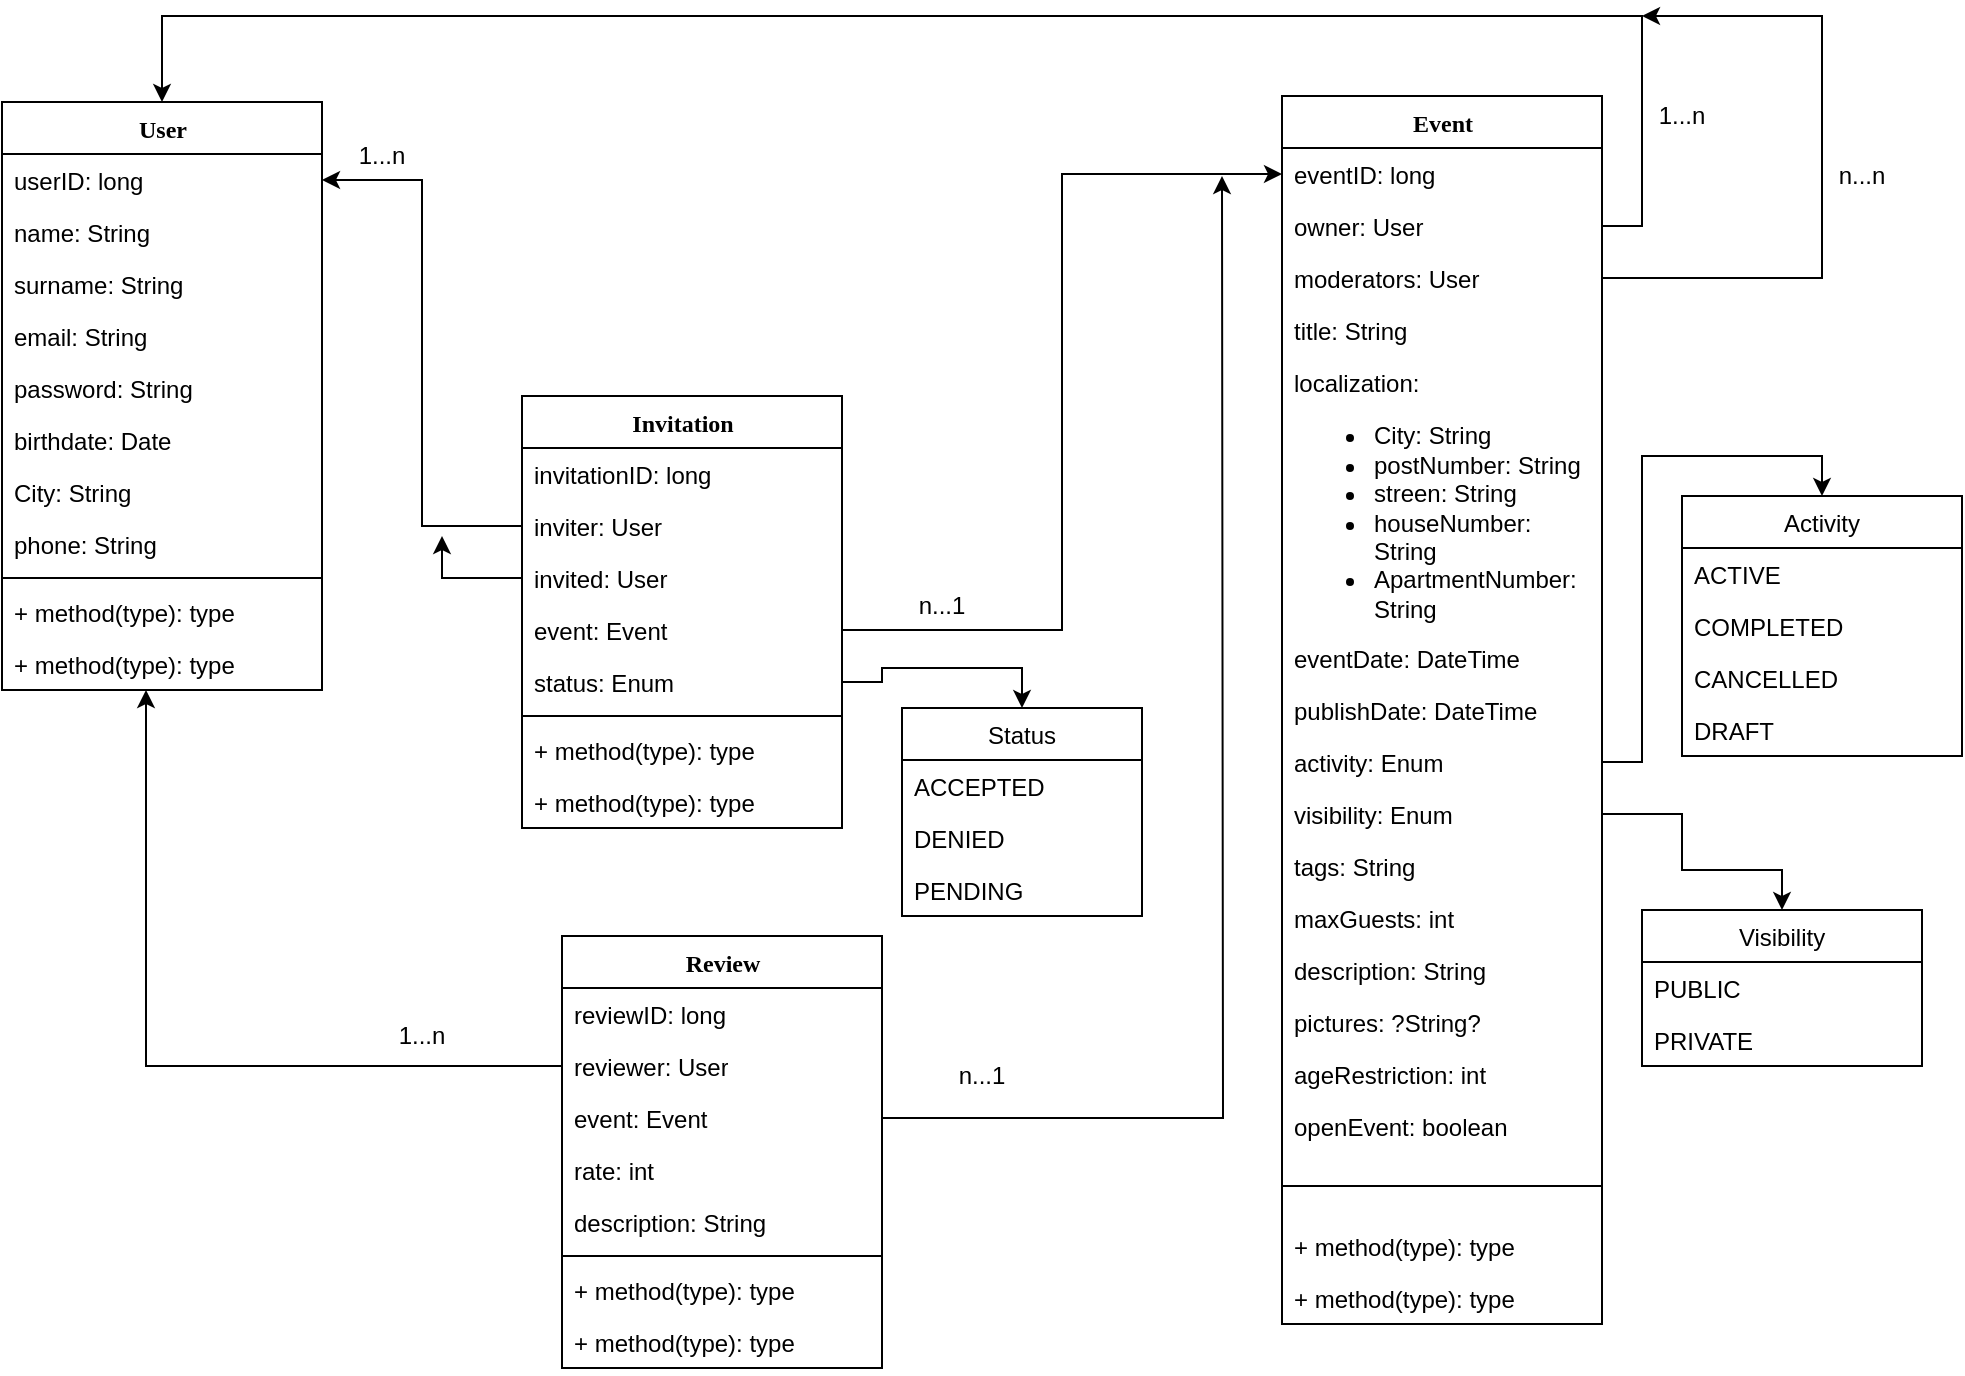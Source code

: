 <mxfile version="14.5.1" type="device"><diagram name="Page-1" id="9f46799a-70d6-7492-0946-bef42562c5a5"><mxGraphModel dx="1086" dy="966" grid="1" gridSize="10" guides="1" tooltips="1" connect="1" arrows="1" fold="1" page="1" pageScale="1" pageWidth="1100" pageHeight="850" background="#ffffff" math="0" shadow="0"><root><mxCell id="0"/><mxCell id="1" parent="0"/><mxCell id="78961159f06e98e8-17" value="User" style="swimlane;html=1;fontStyle=1;align=center;verticalAlign=top;childLayout=stackLayout;horizontal=1;startSize=26;horizontalStack=0;resizeParent=1;resizeLast=0;collapsible=1;marginBottom=0;swimlaneFillColor=#ffffff;rounded=0;shadow=0;comic=0;labelBackgroundColor=none;strokeWidth=1;fillColor=none;fontFamily=Verdana;fontSize=12" parent="1" vertex="1"><mxGeometry x="90" y="83" width="160" height="294" as="geometry"/></mxCell><mxCell id="byeKaJNcgahh-NzkKcAR-1" value="userID: long" style="text;html=1;strokeColor=none;fillColor=none;align=left;verticalAlign=top;spacingLeft=4;spacingRight=4;whiteSpace=wrap;overflow=hidden;rotatable=0;points=[[0,0.5],[1,0.5]];portConstraint=eastwest;" parent="78961159f06e98e8-17" vertex="1"><mxGeometry y="26" width="160" height="26" as="geometry"/></mxCell><mxCell id="78961159f06e98e8-23" value="name: String" style="text;html=1;strokeColor=none;fillColor=none;align=left;verticalAlign=top;spacingLeft=4;spacingRight=4;whiteSpace=wrap;overflow=hidden;rotatable=0;points=[[0,0.5],[1,0.5]];portConstraint=eastwest;" parent="78961159f06e98e8-17" vertex="1"><mxGeometry y="52" width="160" height="26" as="geometry"/></mxCell><mxCell id="78961159f06e98e8-25" value="surname: String" style="text;html=1;strokeColor=none;fillColor=none;align=left;verticalAlign=top;spacingLeft=4;spacingRight=4;whiteSpace=wrap;overflow=hidden;rotatable=0;points=[[0,0.5],[1,0.5]];portConstraint=eastwest;" parent="78961159f06e98e8-17" vertex="1"><mxGeometry y="78" width="160" height="26" as="geometry"/></mxCell><mxCell id="78961159f06e98e8-26" value="email: String" style="text;html=1;strokeColor=none;fillColor=none;align=left;verticalAlign=top;spacingLeft=4;spacingRight=4;whiteSpace=wrap;overflow=hidden;rotatable=0;points=[[0,0.5],[1,0.5]];portConstraint=eastwest;" parent="78961159f06e98e8-17" vertex="1"><mxGeometry y="104" width="160" height="26" as="geometry"/></mxCell><mxCell id="78961159f06e98e8-24" value="password: String" style="text;html=1;strokeColor=none;fillColor=none;align=left;verticalAlign=top;spacingLeft=4;spacingRight=4;whiteSpace=wrap;overflow=hidden;rotatable=0;points=[[0,0.5],[1,0.5]];portConstraint=eastwest;" parent="78961159f06e98e8-17" vertex="1"><mxGeometry y="130" width="160" height="26" as="geometry"/></mxCell><mxCell id="5B1yxOeJR8cR1YY5RLa0-19" value="birthdate: Date" style="text;html=1;strokeColor=none;fillColor=none;align=left;verticalAlign=top;spacingLeft=4;spacingRight=4;whiteSpace=wrap;overflow=hidden;rotatable=0;points=[[0,0.5],[1,0.5]];portConstraint=eastwest;" parent="78961159f06e98e8-17" vertex="1"><mxGeometry y="156" width="160" height="26" as="geometry"/></mxCell><mxCell id="5B1yxOeJR8cR1YY5RLa0-21" value="City: String" style="text;html=1;strokeColor=none;fillColor=none;align=left;verticalAlign=top;spacingLeft=4;spacingRight=4;whiteSpace=wrap;overflow=hidden;rotatable=0;points=[[0,0.5],[1,0.5]];portConstraint=eastwest;" parent="78961159f06e98e8-17" vertex="1"><mxGeometry y="182" width="160" height="26" as="geometry"/></mxCell><mxCell id="5B1yxOeJR8cR1YY5RLa0-22" value="phone: String" style="text;html=1;strokeColor=none;fillColor=none;align=left;verticalAlign=top;spacingLeft=4;spacingRight=4;whiteSpace=wrap;overflow=hidden;rotatable=0;points=[[0,0.5],[1,0.5]];portConstraint=eastwest;" parent="78961159f06e98e8-17" vertex="1"><mxGeometry y="208" width="160" height="26" as="geometry"/></mxCell><mxCell id="78961159f06e98e8-19" value="" style="line;html=1;strokeWidth=1;fillColor=none;align=left;verticalAlign=middle;spacingTop=-1;spacingLeft=3;spacingRight=3;rotatable=0;labelPosition=right;points=[];portConstraint=eastwest;" parent="78961159f06e98e8-17" vertex="1"><mxGeometry y="234" width="160" height="8" as="geometry"/></mxCell><mxCell id="78961159f06e98e8-20" value="+ method(type): type" style="text;html=1;strokeColor=none;fillColor=none;align=left;verticalAlign=top;spacingLeft=4;spacingRight=4;whiteSpace=wrap;overflow=hidden;rotatable=0;points=[[0,0.5],[1,0.5]];portConstraint=eastwest;" parent="78961159f06e98e8-17" vertex="1"><mxGeometry y="242" width="160" height="26" as="geometry"/></mxCell><mxCell id="78961159f06e98e8-27" value="+ method(type): type" style="text;html=1;strokeColor=none;fillColor=none;align=left;verticalAlign=top;spacingLeft=4;spacingRight=4;whiteSpace=wrap;overflow=hidden;rotatable=0;points=[[0,0.5],[1,0.5]];portConstraint=eastwest;" parent="78961159f06e98e8-17" vertex="1"><mxGeometry y="268" width="160" height="26" as="geometry"/></mxCell><mxCell id="5B1yxOeJR8cR1YY5RLa0-23" value="Review" style="swimlane;html=1;fontStyle=1;align=center;verticalAlign=top;childLayout=stackLayout;horizontal=1;startSize=26;horizontalStack=0;resizeParent=1;resizeLast=0;collapsible=1;marginBottom=0;swimlaneFillColor=#ffffff;rounded=0;shadow=0;comic=0;labelBackgroundColor=none;strokeWidth=1;fillColor=none;fontFamily=Verdana;fontSize=12" parent="1" vertex="1"><mxGeometry x="370" y="500" width="160" height="216" as="geometry"/></mxCell><mxCell id="byeKaJNcgahh-NzkKcAR-5" value="reviewID: long" style="text;html=1;strokeColor=none;fillColor=none;align=left;verticalAlign=top;spacingLeft=4;spacingRight=4;whiteSpace=wrap;overflow=hidden;rotatable=0;points=[[0,0.5],[1,0.5]];portConstraint=eastwest;" parent="5B1yxOeJR8cR1YY5RLa0-23" vertex="1"><mxGeometry y="26" width="160" height="26" as="geometry"/></mxCell><mxCell id="5B1yxOeJR8cR1YY5RLa0-24" value="reviewer: User" style="text;html=1;strokeColor=none;fillColor=none;align=left;verticalAlign=top;spacingLeft=4;spacingRight=4;whiteSpace=wrap;overflow=hidden;rotatable=0;points=[[0,0.5],[1,0.5]];portConstraint=eastwest;" parent="5B1yxOeJR8cR1YY5RLa0-23" vertex="1"><mxGeometry y="52" width="160" height="26" as="geometry"/></mxCell><mxCell id="5B1yxOeJR8cR1YY5RLa0-25" value="event: Event" style="text;html=1;strokeColor=none;fillColor=none;align=left;verticalAlign=top;spacingLeft=4;spacingRight=4;whiteSpace=wrap;overflow=hidden;rotatable=0;points=[[0,0.5],[1,0.5]];portConstraint=eastwest;" parent="5B1yxOeJR8cR1YY5RLa0-23" vertex="1"><mxGeometry y="78" width="160" height="26" as="geometry"/></mxCell><mxCell id="5B1yxOeJR8cR1YY5RLa0-26" value="rate: int" style="text;html=1;strokeColor=none;fillColor=none;align=left;verticalAlign=top;spacingLeft=4;spacingRight=4;whiteSpace=wrap;overflow=hidden;rotatable=0;points=[[0,0.5],[1,0.5]];portConstraint=eastwest;" parent="5B1yxOeJR8cR1YY5RLa0-23" vertex="1"><mxGeometry y="104" width="160" height="26" as="geometry"/></mxCell><mxCell id="5B1yxOeJR8cR1YY5RLa0-27" value="description: String" style="text;html=1;strokeColor=none;fillColor=none;align=left;verticalAlign=top;spacingLeft=4;spacingRight=4;whiteSpace=wrap;overflow=hidden;rotatable=0;points=[[0,0.5],[1,0.5]];portConstraint=eastwest;" parent="5B1yxOeJR8cR1YY5RLa0-23" vertex="1"><mxGeometry y="130" width="160" height="26" as="geometry"/></mxCell><mxCell id="5B1yxOeJR8cR1YY5RLa0-29" value="" style="line;html=1;strokeWidth=1;fillColor=none;align=left;verticalAlign=middle;spacingTop=-1;spacingLeft=3;spacingRight=3;rotatable=0;labelPosition=right;points=[];portConstraint=eastwest;" parent="5B1yxOeJR8cR1YY5RLa0-23" vertex="1"><mxGeometry y="156" width="160" height="8" as="geometry"/></mxCell><mxCell id="5B1yxOeJR8cR1YY5RLa0-30" value="+ method(type): type" style="text;html=1;strokeColor=none;fillColor=none;align=left;verticalAlign=top;spacingLeft=4;spacingRight=4;whiteSpace=wrap;overflow=hidden;rotatable=0;points=[[0,0.5],[1,0.5]];portConstraint=eastwest;" parent="5B1yxOeJR8cR1YY5RLa0-23" vertex="1"><mxGeometry y="164" width="160" height="26" as="geometry"/></mxCell><mxCell id="5B1yxOeJR8cR1YY5RLa0-31" value="+ method(type): type" style="text;html=1;strokeColor=none;fillColor=none;align=left;verticalAlign=top;spacingLeft=4;spacingRight=4;whiteSpace=wrap;overflow=hidden;rotatable=0;points=[[0,0.5],[1,0.5]];portConstraint=eastwest;" parent="5B1yxOeJR8cR1YY5RLa0-23" vertex="1"><mxGeometry y="190" width="160" height="26" as="geometry"/></mxCell><mxCell id="5B1yxOeJR8cR1YY5RLa0-63" value="" style="group" parent="1" vertex="1" connectable="0"><mxGeometry x="350" y="230" width="310" height="210" as="geometry"/></mxCell><mxCell id="5B1yxOeJR8cR1YY5RLa0-10" value="Invitation" style="swimlane;html=1;fontStyle=1;align=center;verticalAlign=top;childLayout=stackLayout;horizontal=1;startSize=26;horizontalStack=0;resizeParent=1;resizeLast=0;collapsible=1;marginBottom=0;swimlaneFillColor=#ffffff;rounded=0;shadow=0;comic=0;labelBackgroundColor=none;strokeWidth=1;fillColor=none;fontFamily=Verdana;fontSize=12" parent="5B1yxOeJR8cR1YY5RLa0-63" vertex="1"><mxGeometry width="160" height="216" as="geometry"/></mxCell><mxCell id="byeKaJNcgahh-NzkKcAR-2" value="invitationID: long" style="text;html=1;strokeColor=none;fillColor=none;align=left;verticalAlign=top;spacingLeft=4;spacingRight=4;whiteSpace=wrap;overflow=hidden;rotatable=0;points=[[0,0.5],[1,0.5]];portConstraint=eastwest;" parent="5B1yxOeJR8cR1YY5RLa0-10" vertex="1"><mxGeometry y="26" width="160" height="26" as="geometry"/></mxCell><mxCell id="5B1yxOeJR8cR1YY5RLa0-11" value="inviter: User" style="text;html=1;strokeColor=none;fillColor=none;align=left;verticalAlign=top;spacingLeft=4;spacingRight=4;whiteSpace=wrap;overflow=hidden;rotatable=0;points=[[0,0.5],[1,0.5]];portConstraint=eastwest;" parent="5B1yxOeJR8cR1YY5RLa0-10" vertex="1"><mxGeometry y="52" width="160" height="26" as="geometry"/></mxCell><mxCell id="5B1yxOeJR8cR1YY5RLa0-12" value="invited: User" style="text;html=1;strokeColor=none;fillColor=none;align=left;verticalAlign=top;spacingLeft=4;spacingRight=4;whiteSpace=wrap;overflow=hidden;rotatable=0;points=[[0,0.5],[1,0.5]];portConstraint=eastwest;" parent="5B1yxOeJR8cR1YY5RLa0-10" vertex="1"><mxGeometry y="78" width="160" height="26" as="geometry"/></mxCell><mxCell id="5B1yxOeJR8cR1YY5RLa0-13" value="event: Event" style="text;html=1;strokeColor=none;fillColor=none;align=left;verticalAlign=top;spacingLeft=4;spacingRight=4;whiteSpace=wrap;overflow=hidden;rotatable=0;points=[[0,0.5],[1,0.5]];portConstraint=eastwest;" parent="5B1yxOeJR8cR1YY5RLa0-10" vertex="1"><mxGeometry y="104" width="160" height="26" as="geometry"/></mxCell><mxCell id="5B1yxOeJR8cR1YY5RLa0-14" value="status: Enum" style="text;html=1;strokeColor=none;fillColor=none;align=left;verticalAlign=top;spacingLeft=4;spacingRight=4;whiteSpace=wrap;overflow=hidden;rotatable=0;points=[[0,0.5],[1,0.5]];portConstraint=eastwest;" parent="5B1yxOeJR8cR1YY5RLa0-10" vertex="1"><mxGeometry y="130" width="160" height="26" as="geometry"/></mxCell><mxCell id="5B1yxOeJR8cR1YY5RLa0-16" value="" style="line;html=1;strokeWidth=1;fillColor=none;align=left;verticalAlign=middle;spacingTop=-1;spacingLeft=3;spacingRight=3;rotatable=0;labelPosition=right;points=[];portConstraint=eastwest;" parent="5B1yxOeJR8cR1YY5RLa0-10" vertex="1"><mxGeometry y="156" width="160" height="8" as="geometry"/></mxCell><mxCell id="5B1yxOeJR8cR1YY5RLa0-17" value="+ method(type): type" style="text;html=1;strokeColor=none;fillColor=none;align=left;verticalAlign=top;spacingLeft=4;spacingRight=4;whiteSpace=wrap;overflow=hidden;rotatable=0;points=[[0,0.5],[1,0.5]];portConstraint=eastwest;" parent="5B1yxOeJR8cR1YY5RLa0-10" vertex="1"><mxGeometry y="164" width="160" height="26" as="geometry"/></mxCell><mxCell id="5B1yxOeJR8cR1YY5RLa0-18" value="+ method(type): type" style="text;html=1;strokeColor=none;fillColor=none;align=left;verticalAlign=top;spacingLeft=4;spacingRight=4;whiteSpace=wrap;overflow=hidden;rotatable=0;points=[[0,0.5],[1,0.5]];portConstraint=eastwest;" parent="5B1yxOeJR8cR1YY5RLa0-10" vertex="1"><mxGeometry y="190" width="160" height="26" as="geometry"/></mxCell><mxCell id="5B1yxOeJR8cR1YY5RLa0-43" value="Status" style="swimlane;fontStyle=0;childLayout=stackLayout;horizontal=1;startSize=26;fillColor=none;horizontalStack=0;resizeParent=1;resizeParentMax=0;resizeLast=0;collapsible=1;marginBottom=0;" parent="5B1yxOeJR8cR1YY5RLa0-63" vertex="1"><mxGeometry x="190" y="156" width="120" height="104" as="geometry"/></mxCell><mxCell id="5B1yxOeJR8cR1YY5RLa0-44" value="ACCEPTED" style="text;strokeColor=none;fillColor=none;align=left;verticalAlign=top;spacingLeft=4;spacingRight=4;overflow=hidden;rotatable=0;points=[[0,0.5],[1,0.5]];portConstraint=eastwest;" parent="5B1yxOeJR8cR1YY5RLa0-43" vertex="1"><mxGeometry y="26" width="120" height="26" as="geometry"/></mxCell><mxCell id="5B1yxOeJR8cR1YY5RLa0-45" value="DENIED" style="text;strokeColor=none;fillColor=none;align=left;verticalAlign=top;spacingLeft=4;spacingRight=4;overflow=hidden;rotatable=0;points=[[0,0.5],[1,0.5]];portConstraint=eastwest;" parent="5B1yxOeJR8cR1YY5RLa0-43" vertex="1"><mxGeometry y="52" width="120" height="26" as="geometry"/></mxCell><mxCell id="5B1yxOeJR8cR1YY5RLa0-46" value="PENDING" style="text;strokeColor=none;fillColor=none;align=left;verticalAlign=top;spacingLeft=4;spacingRight=4;overflow=hidden;rotatable=0;points=[[0,0.5],[1,0.5]];portConstraint=eastwest;" parent="5B1yxOeJR8cR1YY5RLa0-43" vertex="1"><mxGeometry y="78" width="120" height="26" as="geometry"/></mxCell><mxCell id="5B1yxOeJR8cR1YY5RLa0-47" style="edgeStyle=orthogonalEdgeStyle;rounded=0;orthogonalLoop=1;jettySize=auto;html=1;exitX=1;exitY=0.5;exitDx=0;exitDy=0;entryX=0.5;entryY=0;entryDx=0;entryDy=0;" parent="5B1yxOeJR8cR1YY5RLa0-63" source="5B1yxOeJR8cR1YY5RLa0-14" target="5B1yxOeJR8cR1YY5RLa0-43" edge="1"><mxGeometry relative="1" as="geometry"/></mxCell><mxCell id="5B1yxOeJR8cR1YY5RLa0-75" value="n...1" style="text;html=1;strokeColor=none;fillColor=none;align=center;verticalAlign=middle;whiteSpace=wrap;rounded=0;" parent="5B1yxOeJR8cR1YY5RLa0-63" vertex="1"><mxGeometry x="190" y="95" width="40" height="20" as="geometry"/></mxCell><mxCell id="5B1yxOeJR8cR1YY5RLa0-64" value="" style="group" parent="1" vertex="1" connectable="0"><mxGeometry x="730" y="80" width="340" height="562" as="geometry"/></mxCell><mxCell id="5B1yxOeJR8cR1YY5RLa0-1" value="Event" style="swimlane;html=1;fontStyle=1;align=center;verticalAlign=top;childLayout=stackLayout;horizontal=1;startSize=26;horizontalStack=0;resizeParent=1;resizeLast=0;collapsible=1;marginBottom=0;swimlaneFillColor=#ffffff;rounded=0;shadow=0;comic=0;labelBackgroundColor=none;strokeWidth=1;fillColor=none;fontFamily=Verdana;fontSize=12" parent="5B1yxOeJR8cR1YY5RLa0-64" vertex="1"><mxGeometry width="160" height="614" as="geometry"/></mxCell><mxCell id="byeKaJNcgahh-NzkKcAR-4" value="eventID: long" style="text;html=1;strokeColor=none;fillColor=none;align=left;verticalAlign=top;spacingLeft=4;spacingRight=4;whiteSpace=wrap;overflow=hidden;rotatable=0;points=[[0,0.5],[1,0.5]];portConstraint=eastwest;" parent="5B1yxOeJR8cR1YY5RLa0-1" vertex="1"><mxGeometry y="26" width="160" height="26" as="geometry"/></mxCell><mxCell id="kuGyKCxNbZT6ZU0mvEsi-1" value="owner: User" style="text;html=1;strokeColor=none;fillColor=none;align=left;verticalAlign=top;spacingLeft=4;spacingRight=4;whiteSpace=wrap;overflow=hidden;rotatable=0;points=[[0,0.5],[1,0.5]];portConstraint=eastwest;" vertex="1" parent="5B1yxOeJR8cR1YY5RLa0-1"><mxGeometry y="52" width="160" height="26" as="geometry"/></mxCell><mxCell id="kuGyKCxNbZT6ZU0mvEsi-2" value="moderators: User" style="text;html=1;strokeColor=none;fillColor=none;align=left;verticalAlign=top;spacingLeft=4;spacingRight=4;whiteSpace=wrap;overflow=hidden;rotatable=0;points=[[0,0.5],[1,0.5]];portConstraint=eastwest;" vertex="1" parent="5B1yxOeJR8cR1YY5RLa0-1"><mxGeometry y="78" width="160" height="26" as="geometry"/></mxCell><mxCell id="5B1yxOeJR8cR1YY5RLa0-2" value="title: String" style="text;html=1;strokeColor=none;fillColor=none;align=left;verticalAlign=top;spacingLeft=4;spacingRight=4;whiteSpace=wrap;overflow=hidden;rotatable=0;points=[[0,0.5],[1,0.5]];portConstraint=eastwest;" parent="5B1yxOeJR8cR1YY5RLa0-1" vertex="1"><mxGeometry y="104" width="160" height="26" as="geometry"/></mxCell><mxCell id="5B1yxOeJR8cR1YY5RLa0-3" value="localization:&lt;br&gt;&lt;ul&gt;&lt;li&gt;City: String&lt;/li&gt;&lt;li&gt;postNumber: String&lt;/li&gt;&lt;li&gt;streen: String&lt;/li&gt;&lt;li&gt;houseNumber: String&lt;/li&gt;&lt;li&gt;ApartmentNumber: String&lt;/li&gt;&lt;/ul&gt;" style="text;html=1;strokeColor=none;fillColor=none;align=left;verticalAlign=top;spacingLeft=4;spacingRight=4;whiteSpace=wrap;overflow=hidden;rotatable=0;points=[[0,0.5],[1,0.5]];portConstraint=eastwest;" parent="5B1yxOeJR8cR1YY5RLa0-1" vertex="1"><mxGeometry y="130" width="160" height="138" as="geometry"/></mxCell><mxCell id="5B1yxOeJR8cR1YY5RLa0-4" value="eventDate: DateTime" style="text;html=1;strokeColor=none;fillColor=none;align=left;verticalAlign=top;spacingLeft=4;spacingRight=4;whiteSpace=wrap;overflow=hidden;rotatable=0;points=[[0,0.5],[1,0.5]];portConstraint=eastwest;" parent="5B1yxOeJR8cR1YY5RLa0-1" vertex="1"><mxGeometry y="268" width="160" height="26" as="geometry"/></mxCell><mxCell id="5B1yxOeJR8cR1YY5RLa0-5" value="publishDate: DateTime" style="text;html=1;strokeColor=none;fillColor=none;align=left;verticalAlign=top;spacingLeft=4;spacingRight=4;whiteSpace=wrap;overflow=hidden;rotatable=0;points=[[0,0.5],[1,0.5]];portConstraint=eastwest;" parent="5B1yxOeJR8cR1YY5RLa0-1" vertex="1"><mxGeometry y="294" width="160" height="26" as="geometry"/></mxCell><mxCell id="5B1yxOeJR8cR1YY5RLa0-33" value="activity: Enum" style="text;html=1;strokeColor=none;fillColor=none;align=left;verticalAlign=top;spacingLeft=4;spacingRight=4;whiteSpace=wrap;overflow=hidden;rotatable=0;points=[[0,0.5],[1,0.5]];portConstraint=eastwest;" parent="5B1yxOeJR8cR1YY5RLa0-1" vertex="1"><mxGeometry y="320" width="160" height="26" as="geometry"/></mxCell><mxCell id="5B1yxOeJR8cR1YY5RLa0-34" value="visibility: Enum" style="text;html=1;strokeColor=none;fillColor=none;align=left;verticalAlign=top;spacingLeft=4;spacingRight=4;whiteSpace=wrap;overflow=hidden;rotatable=0;points=[[0,0.5],[1,0.5]];portConstraint=eastwest;" parent="5B1yxOeJR8cR1YY5RLa0-1" vertex="1"><mxGeometry y="346" width="160" height="26" as="geometry"/></mxCell><mxCell id="5B1yxOeJR8cR1YY5RLa0-35" value="tags: String" style="text;html=1;strokeColor=none;fillColor=none;align=left;verticalAlign=top;spacingLeft=4;spacingRight=4;whiteSpace=wrap;overflow=hidden;rotatable=0;points=[[0,0.5],[1,0.5]];portConstraint=eastwest;" parent="5B1yxOeJR8cR1YY5RLa0-1" vertex="1"><mxGeometry y="372" width="160" height="26" as="geometry"/></mxCell><mxCell id="5B1yxOeJR8cR1YY5RLa0-37" value="maxGuests: int" style="text;html=1;strokeColor=none;fillColor=none;align=left;verticalAlign=top;spacingLeft=4;spacingRight=4;whiteSpace=wrap;overflow=hidden;rotatable=0;points=[[0,0.5],[1,0.5]];portConstraint=eastwest;" parent="5B1yxOeJR8cR1YY5RLa0-1" vertex="1"><mxGeometry y="398" width="160" height="26" as="geometry"/></mxCell><mxCell id="5B1yxOeJR8cR1YY5RLa0-38" value="description: String" style="text;html=1;strokeColor=none;fillColor=none;align=left;verticalAlign=top;spacingLeft=4;spacingRight=4;whiteSpace=wrap;overflow=hidden;rotatable=0;points=[[0,0.5],[1,0.5]];portConstraint=eastwest;" parent="5B1yxOeJR8cR1YY5RLa0-1" vertex="1"><mxGeometry y="424" width="160" height="26" as="geometry"/></mxCell><mxCell id="5B1yxOeJR8cR1YY5RLa0-39" value="pictures: ?String?" style="text;html=1;strokeColor=none;fillColor=none;align=left;verticalAlign=top;spacingLeft=4;spacingRight=4;whiteSpace=wrap;overflow=hidden;rotatable=0;points=[[0,0.5],[1,0.5]];portConstraint=eastwest;" parent="5B1yxOeJR8cR1YY5RLa0-1" vertex="1"><mxGeometry y="450" width="160" height="26" as="geometry"/></mxCell><mxCell id="5B1yxOeJR8cR1YY5RLa0-40" value="ageRestriction: int" style="text;html=1;strokeColor=none;fillColor=none;align=left;verticalAlign=top;spacingLeft=4;spacingRight=4;whiteSpace=wrap;overflow=hidden;rotatable=0;points=[[0,0.5],[1,0.5]];portConstraint=eastwest;" parent="5B1yxOeJR8cR1YY5RLa0-1" vertex="1"><mxGeometry y="476" width="160" height="26" as="geometry"/></mxCell><mxCell id="5B1yxOeJR8cR1YY5RLa0-41" value="openEvent: boolean" style="text;html=1;strokeColor=none;fillColor=none;align=left;verticalAlign=top;spacingLeft=4;spacingRight=4;whiteSpace=wrap;overflow=hidden;rotatable=0;points=[[0,0.5],[1,0.5]];portConstraint=eastwest;" parent="5B1yxOeJR8cR1YY5RLa0-1" vertex="1"><mxGeometry y="502" width="160" height="26" as="geometry"/></mxCell><mxCell id="5B1yxOeJR8cR1YY5RLa0-7" value="" style="line;html=1;strokeWidth=1;fillColor=none;align=left;verticalAlign=middle;spacingTop=-1;spacingLeft=3;spacingRight=3;rotatable=0;labelPosition=right;points=[];portConstraint=eastwest;" parent="5B1yxOeJR8cR1YY5RLa0-1" vertex="1"><mxGeometry y="528" width="160" height="34" as="geometry"/></mxCell><mxCell id="5B1yxOeJR8cR1YY5RLa0-8" value="+ method(type): type" style="text;html=1;strokeColor=none;fillColor=none;align=left;verticalAlign=top;spacingLeft=4;spacingRight=4;whiteSpace=wrap;overflow=hidden;rotatable=0;points=[[0,0.5],[1,0.5]];portConstraint=eastwest;" parent="5B1yxOeJR8cR1YY5RLa0-1" vertex="1"><mxGeometry y="562" width="160" height="26" as="geometry"/></mxCell><mxCell id="5B1yxOeJR8cR1YY5RLa0-9" value="+ method(type): type" style="text;html=1;strokeColor=none;fillColor=none;align=left;verticalAlign=top;spacingLeft=4;spacingRight=4;whiteSpace=wrap;overflow=hidden;rotatable=0;points=[[0,0.5],[1,0.5]];portConstraint=eastwest;" parent="5B1yxOeJR8cR1YY5RLa0-1" vertex="1"><mxGeometry y="588" width="160" height="26" as="geometry"/></mxCell><mxCell id="5B1yxOeJR8cR1YY5RLa0-48" value="Activity" style="swimlane;fontStyle=0;childLayout=stackLayout;horizontal=1;startSize=26;fillColor=none;horizontalStack=0;resizeParent=1;resizeParentMax=0;resizeLast=0;collapsible=1;marginBottom=0;" parent="5B1yxOeJR8cR1YY5RLa0-64" vertex="1"><mxGeometry x="200" y="200" width="140" height="130" as="geometry"/></mxCell><mxCell id="5B1yxOeJR8cR1YY5RLa0-49" value="ACTIVE" style="text;strokeColor=none;fillColor=none;align=left;verticalAlign=top;spacingLeft=4;spacingRight=4;overflow=hidden;rotatable=0;points=[[0,0.5],[1,0.5]];portConstraint=eastwest;" parent="5B1yxOeJR8cR1YY5RLa0-48" vertex="1"><mxGeometry y="26" width="140" height="26" as="geometry"/></mxCell><mxCell id="5B1yxOeJR8cR1YY5RLa0-50" value="COMPLETED" style="text;strokeColor=none;fillColor=none;align=left;verticalAlign=top;spacingLeft=4;spacingRight=4;overflow=hidden;rotatable=0;points=[[0,0.5],[1,0.5]];portConstraint=eastwest;" parent="5B1yxOeJR8cR1YY5RLa0-48" vertex="1"><mxGeometry y="52" width="140" height="26" as="geometry"/></mxCell><mxCell id="5B1yxOeJR8cR1YY5RLa0-51" value="CANCELLED" style="text;strokeColor=none;fillColor=none;align=left;verticalAlign=top;spacingLeft=4;spacingRight=4;overflow=hidden;rotatable=0;points=[[0,0.5],[1,0.5]];portConstraint=eastwest;" parent="5B1yxOeJR8cR1YY5RLa0-48" vertex="1"><mxGeometry y="78" width="140" height="26" as="geometry"/></mxCell><mxCell id="5B1yxOeJR8cR1YY5RLa0-60" value="DRAFT" style="text;strokeColor=none;fillColor=none;align=left;verticalAlign=top;spacingLeft=4;spacingRight=4;overflow=hidden;rotatable=0;points=[[0,0.5],[1,0.5]];portConstraint=eastwest;" parent="5B1yxOeJR8cR1YY5RLa0-48" vertex="1"><mxGeometry y="104" width="140" height="26" as="geometry"/></mxCell><mxCell id="5B1yxOeJR8cR1YY5RLa0-52" value="Visibility" style="swimlane;fontStyle=0;childLayout=stackLayout;horizontal=1;startSize=26;fillColor=none;horizontalStack=0;resizeParent=1;resizeParentMax=0;resizeLast=0;collapsible=1;marginBottom=0;" parent="5B1yxOeJR8cR1YY5RLa0-64" vertex="1"><mxGeometry x="180" y="407" width="140" height="78" as="geometry"/></mxCell><mxCell id="5B1yxOeJR8cR1YY5RLa0-53" value="PUBLIC" style="text;strokeColor=none;fillColor=none;align=left;verticalAlign=top;spacingLeft=4;spacingRight=4;overflow=hidden;rotatable=0;points=[[0,0.5],[1,0.5]];portConstraint=eastwest;" parent="5B1yxOeJR8cR1YY5RLa0-52" vertex="1"><mxGeometry y="26" width="140" height="26" as="geometry"/></mxCell><mxCell id="5B1yxOeJR8cR1YY5RLa0-54" value="PRIVATE" style="text;strokeColor=none;fillColor=none;align=left;verticalAlign=top;spacingLeft=4;spacingRight=4;overflow=hidden;rotatable=0;points=[[0,0.5],[1,0.5]];portConstraint=eastwest;" parent="5B1yxOeJR8cR1YY5RLa0-52" vertex="1"><mxGeometry y="52" width="140" height="26" as="geometry"/></mxCell><mxCell id="5B1yxOeJR8cR1YY5RLa0-61" style="edgeStyle=orthogonalEdgeStyle;rounded=0;orthogonalLoop=1;jettySize=auto;html=1;exitX=1;exitY=0.5;exitDx=0;exitDy=0;entryX=0.5;entryY=0;entryDx=0;entryDy=0;" parent="5B1yxOeJR8cR1YY5RLa0-64" source="5B1yxOeJR8cR1YY5RLa0-33" target="5B1yxOeJR8cR1YY5RLa0-48" edge="1"><mxGeometry relative="1" as="geometry"/></mxCell><mxCell id="5B1yxOeJR8cR1YY5RLa0-62" style="edgeStyle=orthogonalEdgeStyle;rounded=0;orthogonalLoop=1;jettySize=auto;html=1;exitX=1;exitY=0.5;exitDx=0;exitDy=0;entryX=0.5;entryY=0;entryDx=0;entryDy=0;" parent="5B1yxOeJR8cR1YY5RLa0-64" source="5B1yxOeJR8cR1YY5RLa0-34" target="5B1yxOeJR8cR1YY5RLa0-52" edge="1"><mxGeometry relative="1" as="geometry"><Array as="points"><mxPoint x="200" y="359"/><mxPoint x="200" y="387"/><mxPoint x="250" y="387"/></Array></mxGeometry></mxCell><mxCell id="kuGyKCxNbZT6ZU0mvEsi-5" value="1...n" style="text;html=1;strokeColor=none;fillColor=none;align=center;verticalAlign=middle;whiteSpace=wrap;rounded=0;" vertex="1" parent="5B1yxOeJR8cR1YY5RLa0-64"><mxGeometry x="180" width="40" height="20" as="geometry"/></mxCell><mxCell id="kuGyKCxNbZT6ZU0mvEsi-6" value="n...n" style="text;html=1;strokeColor=none;fillColor=none;align=center;verticalAlign=middle;whiteSpace=wrap;rounded=0;" vertex="1" parent="5B1yxOeJR8cR1YY5RLa0-64"><mxGeometry x="270" y="30" width="40" height="20" as="geometry"/></mxCell><mxCell id="5B1yxOeJR8cR1YY5RLa0-68" style="edgeStyle=orthogonalEdgeStyle;rounded=0;orthogonalLoop=1;jettySize=auto;html=1;exitX=0;exitY=0.5;exitDx=0;exitDy=0;entryX=1;entryY=0.5;entryDx=0;entryDy=0;" parent="1" source="5B1yxOeJR8cR1YY5RLa0-11" target="byeKaJNcgahh-NzkKcAR-1" edge="1"><mxGeometry relative="1" as="geometry"/></mxCell><mxCell id="5B1yxOeJR8cR1YY5RLa0-69" style="edgeStyle=orthogonalEdgeStyle;rounded=0;orthogonalLoop=1;jettySize=auto;html=1;exitX=0;exitY=0.5;exitDx=0;exitDy=0;" parent="1" source="5B1yxOeJR8cR1YY5RLa0-12" edge="1"><mxGeometry relative="1" as="geometry"><mxPoint x="310" y="300" as="targetPoint"/><Array as="points"><mxPoint x="310" y="321"/></Array></mxGeometry></mxCell><mxCell id="5B1yxOeJR8cR1YY5RLa0-70" style="edgeStyle=orthogonalEdgeStyle;rounded=0;orthogonalLoop=1;jettySize=auto;html=1;exitX=1;exitY=0.5;exitDx=0;exitDy=0;entryX=0;entryY=0.5;entryDx=0;entryDy=0;" parent="1" source="5B1yxOeJR8cR1YY5RLa0-13" target="byeKaJNcgahh-NzkKcAR-4" edge="1"><mxGeometry relative="1" as="geometry"/></mxCell><mxCell id="5B1yxOeJR8cR1YY5RLa0-71" style="edgeStyle=orthogonalEdgeStyle;rounded=0;orthogonalLoop=1;jettySize=auto;html=1;exitX=0;exitY=0.5;exitDx=0;exitDy=0;entryX=0.45;entryY=1;entryDx=0;entryDy=0;entryPerimeter=0;" parent="1" source="5B1yxOeJR8cR1YY5RLa0-24" target="78961159f06e98e8-27" edge="1"><mxGeometry relative="1" as="geometry"/></mxCell><mxCell id="5B1yxOeJR8cR1YY5RLa0-72" style="edgeStyle=orthogonalEdgeStyle;rounded=0;orthogonalLoop=1;jettySize=auto;html=1;exitX=1;exitY=0.5;exitDx=0;exitDy=0;" parent="1" source="5B1yxOeJR8cR1YY5RLa0-25" edge="1"><mxGeometry relative="1" as="geometry"><mxPoint x="700" y="120" as="targetPoint"/></mxGeometry></mxCell><mxCell id="5B1yxOeJR8cR1YY5RLa0-106" value="1...n" style="text;html=1;strokeColor=none;fillColor=none;align=center;verticalAlign=middle;whiteSpace=wrap;rounded=0;" parent="1" vertex="1"><mxGeometry x="260" y="100" width="40" height="20" as="geometry"/></mxCell><mxCell id="5B1yxOeJR8cR1YY5RLa0-107" value="n...1" style="text;html=1;strokeColor=none;fillColor=none;align=center;verticalAlign=middle;whiteSpace=wrap;rounded=0;" parent="1" vertex="1"><mxGeometry x="560" y="560" width="40" height="20" as="geometry"/></mxCell><mxCell id="5B1yxOeJR8cR1YY5RLa0-108" value="1...n" style="text;html=1;strokeColor=none;fillColor=none;align=center;verticalAlign=middle;whiteSpace=wrap;rounded=0;" parent="1" vertex="1"><mxGeometry x="280" y="540" width="40" height="20" as="geometry"/></mxCell><mxCell id="kuGyKCxNbZT6ZU0mvEsi-3" style="edgeStyle=orthogonalEdgeStyle;rounded=0;orthogonalLoop=1;jettySize=auto;html=1;exitX=1;exitY=0.5;exitDx=0;exitDy=0;entryX=0.5;entryY=0;entryDx=0;entryDy=0;" edge="1" parent="1" source="kuGyKCxNbZT6ZU0mvEsi-1" target="78961159f06e98e8-17"><mxGeometry relative="1" as="geometry"><Array as="points"><mxPoint x="910" y="145"/><mxPoint x="910" y="40"/><mxPoint x="170" y="40"/></Array></mxGeometry></mxCell><mxCell id="kuGyKCxNbZT6ZU0mvEsi-4" style="edgeStyle=orthogonalEdgeStyle;rounded=0;orthogonalLoop=1;jettySize=auto;html=1;exitX=1;exitY=0.5;exitDx=0;exitDy=0;" edge="1" parent="1" source="kuGyKCxNbZT6ZU0mvEsi-2"><mxGeometry relative="1" as="geometry"><mxPoint x="910" y="40" as="targetPoint"/><Array as="points"><mxPoint x="1000" y="171"/><mxPoint x="1000" y="40"/></Array></mxGeometry></mxCell></root></mxGraphModel></diagram></mxfile>